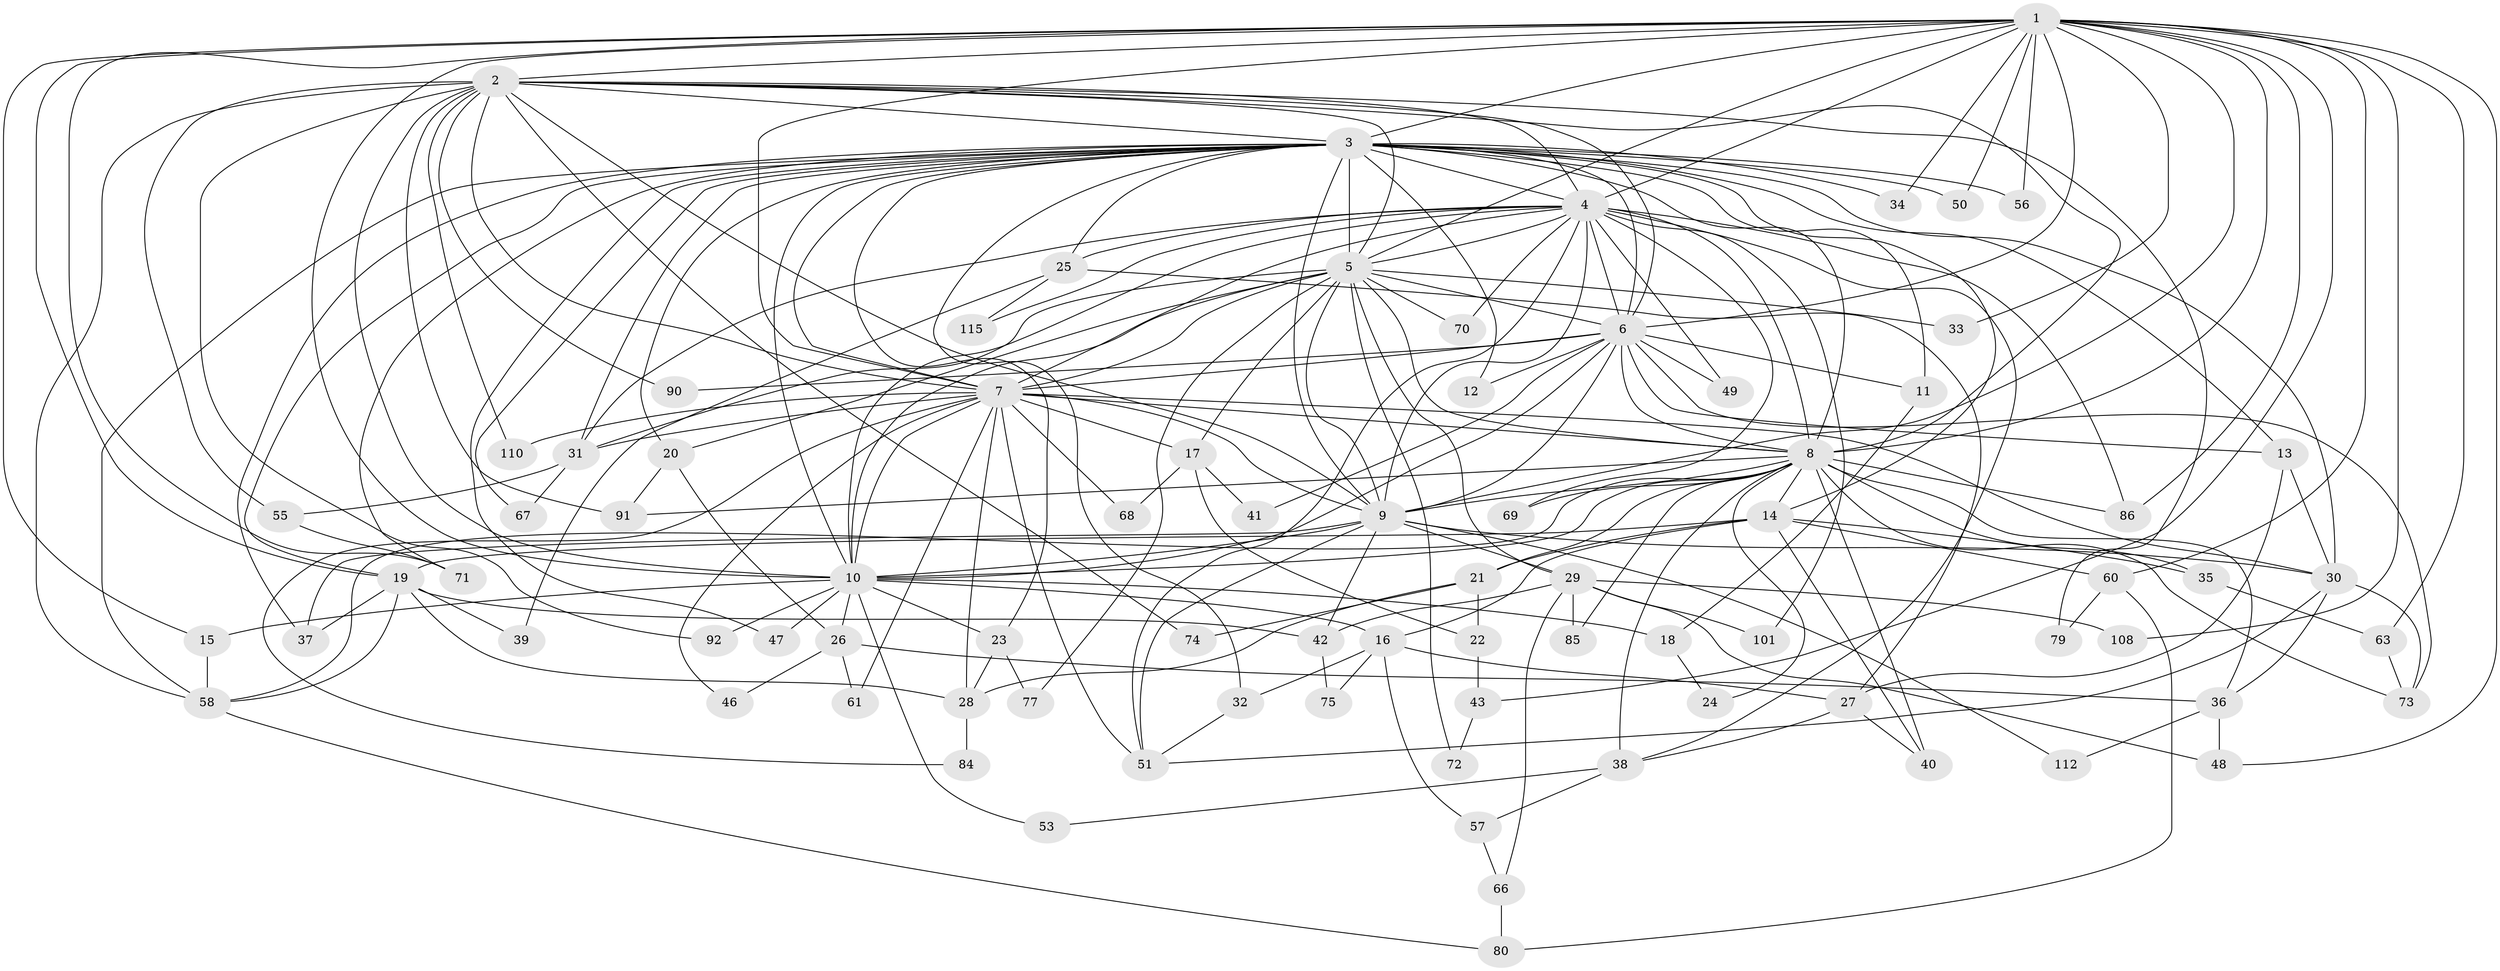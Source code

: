 // original degree distribution, {22: 0.008620689655172414, 17: 0.008620689655172414, 33: 0.008620689655172414, 20: 0.008620689655172414, 18: 0.017241379310344827, 16: 0.008620689655172414, 19: 0.008620689655172414, 25: 0.008620689655172414, 15: 0.008620689655172414, 3: 0.19827586206896552, 2: 0.5086206896551724, 4: 0.06896551724137931, 8: 0.02586206896551724, 6: 0.02586206896551724, 5: 0.08620689655172414}
// Generated by graph-tools (version 1.1) at 2025/17/03/04/25 18:17:21]
// undirected, 81 vertices, 213 edges
graph export_dot {
graph [start="1"]
  node [color=gray90,style=filled];
  1;
  2;
  3 [super="+99+45+95"];
  4;
  5;
  6;
  7;
  8 [super="+54"];
  9;
  10 [super="+82"];
  11;
  12;
  13;
  14;
  15;
  16;
  17;
  18;
  19 [super="+93+59"];
  20;
  21;
  22;
  23;
  24;
  25 [super="+44"];
  26;
  27;
  28 [super="+52+83"];
  29;
  30 [super="+87+88"];
  31 [super="+64"];
  32;
  33;
  34;
  35;
  36 [super="+62"];
  37 [super="+100"];
  38;
  39;
  40 [super="+96"];
  41;
  42;
  43;
  46;
  47;
  48 [super="+113"];
  49;
  50;
  51 [super="+105+114"];
  53;
  55;
  56;
  57;
  58 [super="+116+106+65+78"];
  60;
  61;
  63 [super="+107"];
  66;
  67;
  68;
  69;
  70;
  71 [super="+103"];
  72;
  73;
  74;
  75;
  77;
  79;
  80;
  84;
  85;
  86 [super="+111"];
  90;
  91 [super="+109"];
  92;
  101;
  108;
  110;
  112;
  115;
  1 -- 2;
  1 -- 3;
  1 -- 4;
  1 -- 5;
  1 -- 6;
  1 -- 7;
  1 -- 8;
  1 -- 9;
  1 -- 10;
  1 -- 15;
  1 -- 33;
  1 -- 34;
  1 -- 43;
  1 -- 48;
  1 -- 50;
  1 -- 56;
  1 -- 60;
  1 -- 63;
  1 -- 71;
  1 -- 86;
  1 -- 108;
  1 -- 19;
  2 -- 3;
  2 -- 4;
  2 -- 5;
  2 -- 6;
  2 -- 7;
  2 -- 8;
  2 -- 9;
  2 -- 10;
  2 -- 55;
  2 -- 74;
  2 -- 79;
  2 -- 90;
  2 -- 92;
  2 -- 110;
  2 -- 91;
  2 -- 58;
  3 -- 4 [weight=2];
  3 -- 5 [weight=2];
  3 -- 6;
  3 -- 7;
  3 -- 8 [weight=3];
  3 -- 9;
  3 -- 10;
  3 -- 11;
  3 -- 12;
  3 -- 13;
  3 -- 14;
  3 -- 19;
  3 -- 20;
  3 -- 23;
  3 -- 25;
  3 -- 32;
  3 -- 34;
  3 -- 37;
  3 -- 47;
  3 -- 50;
  3 -- 56;
  3 -- 67;
  3 -- 71;
  3 -- 58 [weight=2];
  3 -- 31;
  3 -- 30;
  4 -- 5;
  4 -- 6;
  4 -- 7;
  4 -- 8;
  4 -- 9;
  4 -- 10;
  4 -- 25;
  4 -- 31;
  4 -- 38;
  4 -- 49;
  4 -- 69;
  4 -- 70;
  4 -- 86;
  4 -- 101;
  4 -- 115;
  4 -- 51;
  5 -- 6;
  5 -- 7;
  5 -- 8;
  5 -- 9;
  5 -- 10;
  5 -- 17;
  5 -- 20;
  5 -- 29;
  5 -- 33;
  5 -- 70;
  5 -- 72;
  5 -- 77;
  5 -- 31;
  6 -- 7;
  6 -- 8;
  6 -- 9;
  6 -- 10;
  6 -- 11;
  6 -- 12;
  6 -- 13;
  6 -- 41;
  6 -- 49;
  6 -- 73;
  6 -- 90;
  7 -- 8;
  7 -- 9;
  7 -- 10;
  7 -- 17;
  7 -- 28;
  7 -- 30;
  7 -- 31;
  7 -- 46;
  7 -- 61;
  7 -- 68;
  7 -- 84;
  7 -- 110;
  7 -- 51;
  8 -- 9;
  8 -- 10 [weight=2];
  8 -- 14;
  8 -- 21;
  8 -- 24;
  8 -- 35;
  8 -- 69;
  8 -- 73;
  8 -- 85;
  8 -- 91;
  8 -- 40;
  8 -- 36;
  8 -- 86;
  8 -- 58 [weight=2];
  8 -- 38;
  9 -- 10;
  9 -- 29;
  9 -- 30;
  9 -- 42;
  9 -- 51;
  9 -- 112;
  9 -- 37;
  10 -- 15;
  10 -- 16;
  10 -- 18;
  10 -- 23;
  10 -- 26;
  10 -- 47;
  10 -- 53;
  10 -- 92;
  11 -- 18;
  13 -- 27;
  13 -- 30;
  14 -- 16;
  14 -- 19;
  14 -- 21;
  14 -- 35;
  14 -- 40;
  14 -- 60;
  15 -- 58;
  16 -- 27;
  16 -- 32;
  16 -- 57;
  16 -- 75;
  17 -- 22;
  17 -- 41;
  17 -- 68;
  18 -- 24;
  19 -- 28;
  19 -- 37;
  19 -- 39;
  19 -- 58;
  19 -- 42;
  20 -- 26;
  20 -- 91;
  21 -- 22;
  21 -- 74;
  21 -- 28;
  22 -- 43;
  23 -- 77;
  23 -- 28;
  25 -- 39;
  25 -- 115;
  25 -- 27;
  26 -- 36 [weight=2];
  26 -- 46;
  26 -- 61;
  27 -- 38;
  27 -- 40;
  28 -- 84;
  29 -- 42;
  29 -- 48;
  29 -- 66;
  29 -- 85;
  29 -- 101;
  29 -- 108;
  30 -- 36;
  30 -- 73;
  30 -- 51;
  31 -- 55;
  31 -- 67;
  32 -- 51;
  35 -- 63;
  36 -- 112;
  36 -- 48;
  38 -- 53;
  38 -- 57;
  42 -- 75;
  43 -- 72;
  55 -- 71;
  57 -- 66;
  58 -- 80;
  60 -- 79;
  60 -- 80;
  63 -- 73;
  66 -- 80;
}
